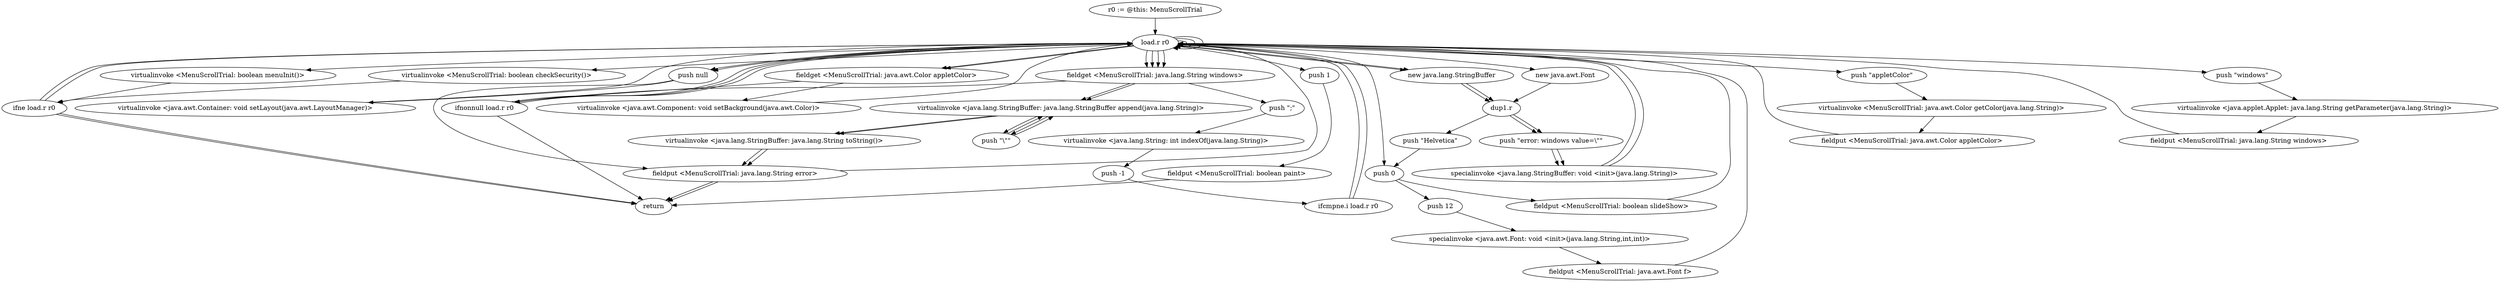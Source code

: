 digraph "" {
    "r0 := @this: MenuScrollTrial"
    "load.r r0"
    "r0 := @this: MenuScrollTrial"->"load.r r0";
    "push null"
    "load.r r0"->"push null";
    "virtualinvoke <java.awt.Container: void setLayout(java.awt.LayoutManager)>"
    "push null"->"virtualinvoke <java.awt.Container: void setLayout(java.awt.LayoutManager)>";
    "virtualinvoke <java.awt.Container: void setLayout(java.awt.LayoutManager)>"->"load.r r0";
    "load.r r0"->"push null";
    "fieldput <MenuScrollTrial: java.lang.String error>"
    "push null"->"fieldput <MenuScrollTrial: java.lang.String error>";
    "fieldput <MenuScrollTrial: java.lang.String error>"->"load.r r0";
    "virtualinvoke <MenuScrollTrial: boolean checkSecurity()>"
    "load.r r0"->"virtualinvoke <MenuScrollTrial: boolean checkSecurity()>";
    "ifne load.r r0"
    "virtualinvoke <MenuScrollTrial: boolean checkSecurity()>"->"ifne load.r r0";
    "return"
    "ifne load.r r0"->"return";
    "ifne load.r r0"->"load.r r0";
    "push 0"
    "load.r r0"->"push 0";
    "fieldput <MenuScrollTrial: boolean slideShow>"
    "push 0"->"fieldput <MenuScrollTrial: boolean slideShow>";
    "fieldput <MenuScrollTrial: boolean slideShow>"->"load.r r0";
    "load.r r0"->"load.r r0";
    "push \"appletColor\""
    "load.r r0"->"push \"appletColor\"";
    "virtualinvoke <MenuScrollTrial: java.awt.Color getColor(java.lang.String)>"
    "push \"appletColor\""->"virtualinvoke <MenuScrollTrial: java.awt.Color getColor(java.lang.String)>";
    "fieldput <MenuScrollTrial: java.awt.Color appletColor>"
    "virtualinvoke <MenuScrollTrial: java.awt.Color getColor(java.lang.String)>"->"fieldput <MenuScrollTrial: java.awt.Color appletColor>";
    "fieldput <MenuScrollTrial: java.awt.Color appletColor>"->"load.r r0";
    "fieldget <MenuScrollTrial: java.awt.Color appletColor>"
    "load.r r0"->"fieldget <MenuScrollTrial: java.awt.Color appletColor>";
    "ifnonnull load.r r0"
    "fieldget <MenuScrollTrial: java.awt.Color appletColor>"->"ifnonnull load.r r0";
    "ifnonnull load.r r0"->"return";
    "ifnonnull load.r r0"->"load.r r0";
    "load.r r0"->"load.r r0";
    "load.r r0"->"fieldget <MenuScrollTrial: java.awt.Color appletColor>";
    "virtualinvoke <java.awt.Component: void setBackground(java.awt.Color)>"
    "fieldget <MenuScrollTrial: java.awt.Color appletColor>"->"virtualinvoke <java.awt.Component: void setBackground(java.awt.Color)>";
    "virtualinvoke <java.awt.Component: void setBackground(java.awt.Color)>"->"load.r r0";
    "virtualinvoke <MenuScrollTrial: boolean menuInit()>"
    "load.r r0"->"virtualinvoke <MenuScrollTrial: boolean menuInit()>";
    "virtualinvoke <MenuScrollTrial: boolean menuInit()>"->"ifne load.r r0";
    "ifne load.r r0"->"return";
    "ifne load.r r0"->"load.r r0";
    "load.r r0"->"load.r r0";
    "push \"windows\""
    "load.r r0"->"push \"windows\"";
    "virtualinvoke <java.applet.Applet: java.lang.String getParameter(java.lang.String)>"
    "push \"windows\""->"virtualinvoke <java.applet.Applet: java.lang.String getParameter(java.lang.String)>";
    "fieldput <MenuScrollTrial: java.lang.String windows>"
    "virtualinvoke <java.applet.Applet: java.lang.String getParameter(java.lang.String)>"->"fieldput <MenuScrollTrial: java.lang.String windows>";
    "fieldput <MenuScrollTrial: java.lang.String windows>"->"load.r r0";
    "fieldget <MenuScrollTrial: java.lang.String windows>"
    "load.r r0"->"fieldget <MenuScrollTrial: java.lang.String windows>";
    "fieldget <MenuScrollTrial: java.lang.String windows>"->"ifnonnull load.r r0";
    "ifnonnull load.r r0"->"load.r r0";
    "new java.lang.StringBuffer"
    "load.r r0"->"new java.lang.StringBuffer";
    "dup1.r"
    "new java.lang.StringBuffer"->"dup1.r";
    "push \"error: windows value=\\\"\""
    "dup1.r"->"push \"error: windows value=\\\"\"";
    "specialinvoke <java.lang.StringBuffer: void <init>(java.lang.String)>"
    "push \"error: windows value=\\\"\""->"specialinvoke <java.lang.StringBuffer: void <init>(java.lang.String)>";
    "specialinvoke <java.lang.StringBuffer: void <init>(java.lang.String)>"->"load.r r0";
    "load.r r0"->"fieldget <MenuScrollTrial: java.lang.String windows>";
    "virtualinvoke <java.lang.StringBuffer: java.lang.StringBuffer append(java.lang.String)>"
    "fieldget <MenuScrollTrial: java.lang.String windows>"->"virtualinvoke <java.lang.StringBuffer: java.lang.StringBuffer append(java.lang.String)>";
    "push \"\\\"\""
    "virtualinvoke <java.lang.StringBuffer: java.lang.StringBuffer append(java.lang.String)>"->"push \"\\\"\"";
    "push \"\\\"\""->"virtualinvoke <java.lang.StringBuffer: java.lang.StringBuffer append(java.lang.String)>";
    "virtualinvoke <java.lang.StringBuffer: java.lang.String toString()>"
    "virtualinvoke <java.lang.StringBuffer: java.lang.StringBuffer append(java.lang.String)>"->"virtualinvoke <java.lang.StringBuffer: java.lang.String toString()>";
    "virtualinvoke <java.lang.StringBuffer: java.lang.String toString()>"->"fieldput <MenuScrollTrial: java.lang.String error>";
    "fieldput <MenuScrollTrial: java.lang.String error>"->"return";
    "ifnonnull load.r r0"->"load.r r0";
    "load.r r0"->"fieldget <MenuScrollTrial: java.lang.String windows>";
    "push \";\""
    "fieldget <MenuScrollTrial: java.lang.String windows>"->"push \";\"";
    "virtualinvoke <java.lang.String: int indexOf(java.lang.String)>"
    "push \";\""->"virtualinvoke <java.lang.String: int indexOf(java.lang.String)>";
    "push -1"
    "virtualinvoke <java.lang.String: int indexOf(java.lang.String)>"->"push -1";
    "ifcmpne.i load.r r0"
    "push -1"->"ifcmpne.i load.r r0";
    "ifcmpne.i load.r r0"->"load.r r0";
    "load.r r0"->"new java.lang.StringBuffer";
    "new java.lang.StringBuffer"->"dup1.r";
    "dup1.r"->"push \"error: windows value=\\\"\"";
    "push \"error: windows value=\\\"\""->"specialinvoke <java.lang.StringBuffer: void <init>(java.lang.String)>";
    "specialinvoke <java.lang.StringBuffer: void <init>(java.lang.String)>"->"load.r r0";
    "load.r r0"->"fieldget <MenuScrollTrial: java.lang.String windows>";
    "fieldget <MenuScrollTrial: java.lang.String windows>"->"virtualinvoke <java.lang.StringBuffer: java.lang.StringBuffer append(java.lang.String)>";
    "virtualinvoke <java.lang.StringBuffer: java.lang.StringBuffer append(java.lang.String)>"->"push \"\\\"\"";
    "push \"\\\"\""->"virtualinvoke <java.lang.StringBuffer: java.lang.StringBuffer append(java.lang.String)>";
    "virtualinvoke <java.lang.StringBuffer: java.lang.StringBuffer append(java.lang.String)>"->"virtualinvoke <java.lang.StringBuffer: java.lang.String toString()>";
    "virtualinvoke <java.lang.StringBuffer: java.lang.String toString()>"->"fieldput <MenuScrollTrial: java.lang.String error>";
    "fieldput <MenuScrollTrial: java.lang.String error>"->"return";
    "ifcmpne.i load.r r0"->"load.r r0";
    "new java.awt.Font"
    "load.r r0"->"new java.awt.Font";
    "new java.awt.Font"->"dup1.r";
    "push \"Helvetica\""
    "dup1.r"->"push \"Helvetica\"";
    "push \"Helvetica\""->"push 0";
    "push 12"
    "push 0"->"push 12";
    "specialinvoke <java.awt.Font: void <init>(java.lang.String,int,int)>"
    "push 12"->"specialinvoke <java.awt.Font: void <init>(java.lang.String,int,int)>";
    "fieldput <MenuScrollTrial: java.awt.Font f>"
    "specialinvoke <java.awt.Font: void <init>(java.lang.String,int,int)>"->"fieldput <MenuScrollTrial: java.awt.Font f>";
    "fieldput <MenuScrollTrial: java.awt.Font f>"->"load.r r0";
    "push 1"
    "load.r r0"->"push 1";
    "fieldput <MenuScrollTrial: boolean paint>"
    "push 1"->"fieldput <MenuScrollTrial: boolean paint>";
    "fieldput <MenuScrollTrial: boolean paint>"->"return";
}
